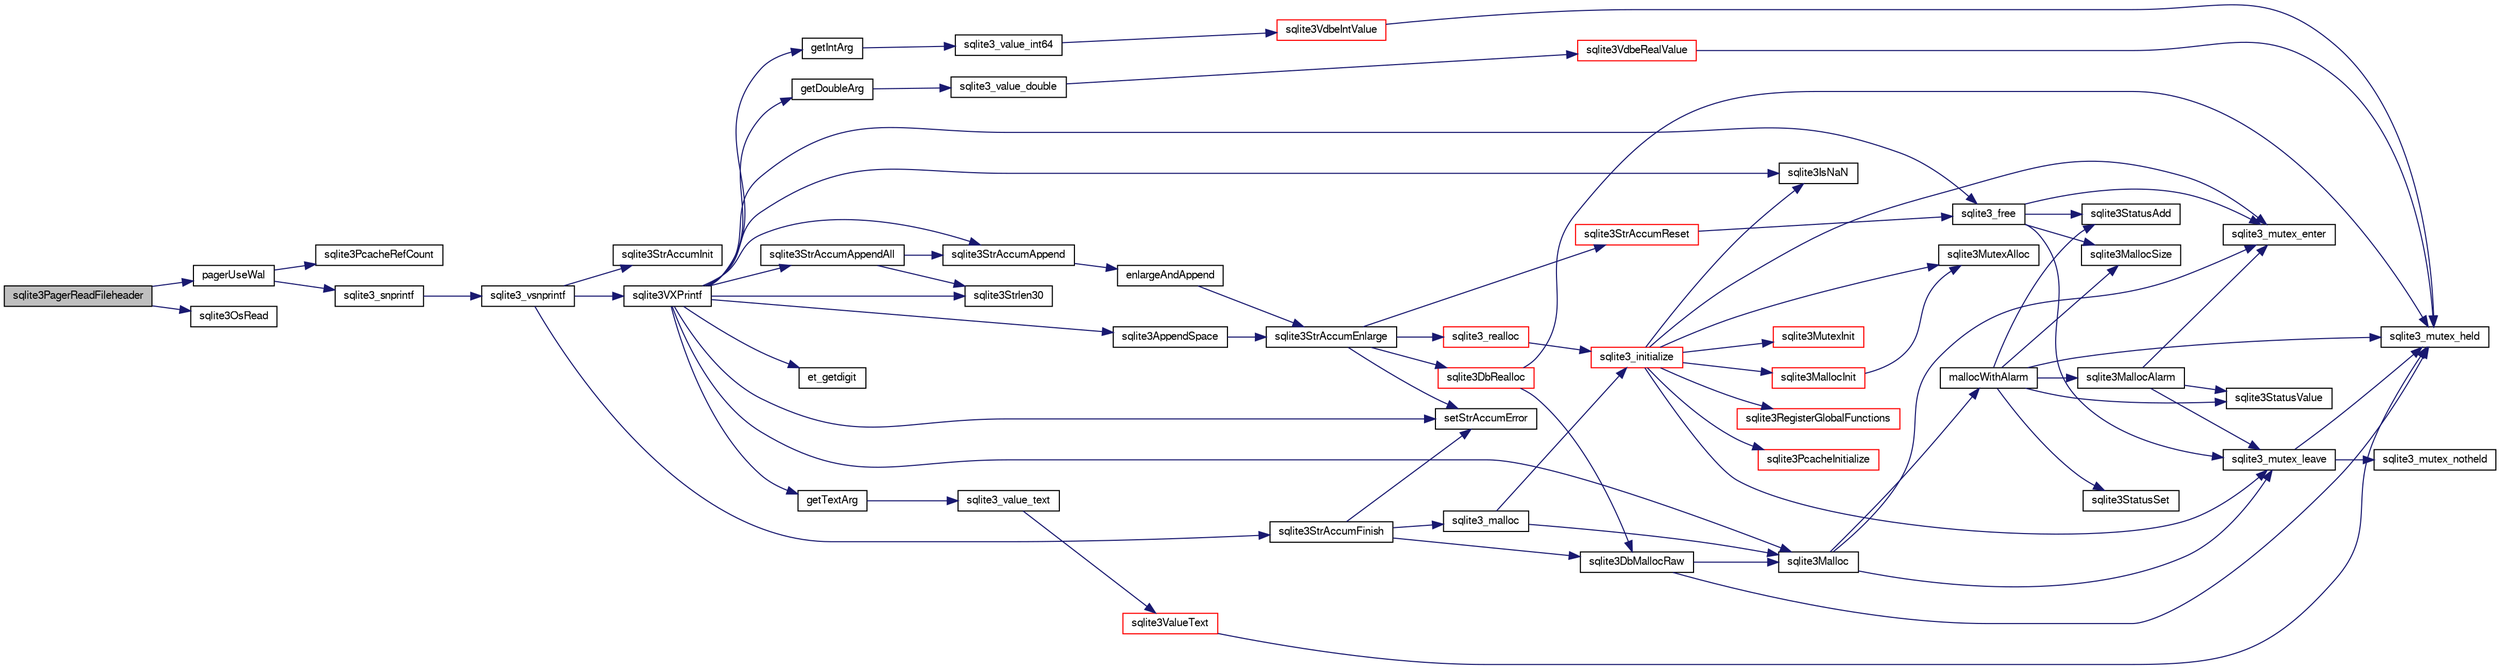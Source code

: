 digraph "sqlite3PagerReadFileheader"
{
  edge [fontname="FreeSans",fontsize="10",labelfontname="FreeSans",labelfontsize="10"];
  node [fontname="FreeSans",fontsize="10",shape=record];
  rankdir="LR";
  Node634989 [label="sqlite3PagerReadFileheader",height=0.2,width=0.4,color="black", fillcolor="grey75", style="filled", fontcolor="black"];
  Node634989 -> Node634990 [color="midnightblue",fontsize="10",style="solid",fontname="FreeSans"];
  Node634990 [label="pagerUseWal",height=0.2,width=0.4,color="black", fillcolor="white", style="filled",URL="$sqlite3_8c.html#a31def80bfe1de9284d635ba190a5eb68"];
  Node634990 -> Node634991 [color="midnightblue",fontsize="10",style="solid",fontname="FreeSans"];
  Node634991 [label="sqlite3PcacheRefCount",height=0.2,width=0.4,color="black", fillcolor="white", style="filled",URL="$sqlite3_8c.html#adee2536d23ec9628e0883ccab03b3429"];
  Node634990 -> Node634992 [color="midnightblue",fontsize="10",style="solid",fontname="FreeSans"];
  Node634992 [label="sqlite3_snprintf",height=0.2,width=0.4,color="black", fillcolor="white", style="filled",URL="$sqlite3_8c.html#aa2695a752e971577f5784122f2013c40"];
  Node634992 -> Node634993 [color="midnightblue",fontsize="10",style="solid",fontname="FreeSans"];
  Node634993 [label="sqlite3_vsnprintf",height=0.2,width=0.4,color="black", fillcolor="white", style="filled",URL="$sqlite3_8c.html#a0862c03aea71d62847e452aa655add42"];
  Node634993 -> Node634994 [color="midnightblue",fontsize="10",style="solid",fontname="FreeSans"];
  Node634994 [label="sqlite3StrAccumInit",height=0.2,width=0.4,color="black", fillcolor="white", style="filled",URL="$sqlite3_8c.html#aabf95e113b9d54d519cd15a56215f560"];
  Node634993 -> Node634995 [color="midnightblue",fontsize="10",style="solid",fontname="FreeSans"];
  Node634995 [label="sqlite3VXPrintf",height=0.2,width=0.4,color="black", fillcolor="white", style="filled",URL="$sqlite3_8c.html#a63c25806c9bd4a2b76f9a0eb232c6bde"];
  Node634995 -> Node634996 [color="midnightblue",fontsize="10",style="solid",fontname="FreeSans"];
  Node634996 [label="sqlite3StrAccumAppend",height=0.2,width=0.4,color="black", fillcolor="white", style="filled",URL="$sqlite3_8c.html#a56664fa33def33c5a5245b623441d5e0"];
  Node634996 -> Node634997 [color="midnightblue",fontsize="10",style="solid",fontname="FreeSans"];
  Node634997 [label="enlargeAndAppend",height=0.2,width=0.4,color="black", fillcolor="white", style="filled",URL="$sqlite3_8c.html#a25b21e61dc0883d849890eaa8a18088a"];
  Node634997 -> Node634998 [color="midnightblue",fontsize="10",style="solid",fontname="FreeSans"];
  Node634998 [label="sqlite3StrAccumEnlarge",height=0.2,width=0.4,color="black", fillcolor="white", style="filled",URL="$sqlite3_8c.html#a38976500a97c69d65086eeccca82dd96"];
  Node634998 -> Node634999 [color="midnightblue",fontsize="10",style="solid",fontname="FreeSans"];
  Node634999 [label="setStrAccumError",height=0.2,width=0.4,color="black", fillcolor="white", style="filled",URL="$sqlite3_8c.html#a3dc479a1fc8ba1ab8edfe51f8a0b102c"];
  Node634998 -> Node635000 [color="midnightblue",fontsize="10",style="solid",fontname="FreeSans"];
  Node635000 [label="sqlite3StrAccumReset",height=0.2,width=0.4,color="red", fillcolor="white", style="filled",URL="$sqlite3_8c.html#ad7e70f4ec9d2fa3a63a371e2c7c555d8"];
  Node635000 -> Node635007 [color="midnightblue",fontsize="10",style="solid",fontname="FreeSans"];
  Node635007 [label="sqlite3_free",height=0.2,width=0.4,color="black", fillcolor="white", style="filled",URL="$sqlite3_8c.html#a6552349e36a8a691af5487999ab09519"];
  Node635007 -> Node635008 [color="midnightblue",fontsize="10",style="solid",fontname="FreeSans"];
  Node635008 [label="sqlite3_mutex_enter",height=0.2,width=0.4,color="black", fillcolor="white", style="filled",URL="$sqlite3_8c.html#a1c12cde690bd89f104de5cbad12a6bf5"];
  Node635007 -> Node635009 [color="midnightblue",fontsize="10",style="solid",fontname="FreeSans"];
  Node635009 [label="sqlite3StatusAdd",height=0.2,width=0.4,color="black", fillcolor="white", style="filled",URL="$sqlite3_8c.html#afa029f93586aeab4cc85360905dae9cd"];
  Node635007 -> Node635005 [color="midnightblue",fontsize="10",style="solid",fontname="FreeSans"];
  Node635005 [label="sqlite3MallocSize",height=0.2,width=0.4,color="black", fillcolor="white", style="filled",URL="$sqlite3_8c.html#acf5d2a5f35270bafb050bd2def576955"];
  Node635007 -> Node635010 [color="midnightblue",fontsize="10",style="solid",fontname="FreeSans"];
  Node635010 [label="sqlite3_mutex_leave",height=0.2,width=0.4,color="black", fillcolor="white", style="filled",URL="$sqlite3_8c.html#a5838d235601dbd3c1fa993555c6bcc93"];
  Node635010 -> Node635002 [color="midnightblue",fontsize="10",style="solid",fontname="FreeSans"];
  Node635002 [label="sqlite3_mutex_held",height=0.2,width=0.4,color="black", fillcolor="white", style="filled",URL="$sqlite3_8c.html#acf77da68932b6bc163c5e68547ecc3e7"];
  Node635010 -> Node635011 [color="midnightblue",fontsize="10",style="solid",fontname="FreeSans"];
  Node635011 [label="sqlite3_mutex_notheld",height=0.2,width=0.4,color="black", fillcolor="white", style="filled",URL="$sqlite3_8c.html#a83967c837c1c000d3b5adcfaa688f5dc"];
  Node634998 -> Node635012 [color="midnightblue",fontsize="10",style="solid",fontname="FreeSans"];
  Node635012 [label="sqlite3DbRealloc",height=0.2,width=0.4,color="red", fillcolor="white", style="filled",URL="$sqlite3_8c.html#ae028f4902a9d29bcaf310ff289ee87dc"];
  Node635012 -> Node635002 [color="midnightblue",fontsize="10",style="solid",fontname="FreeSans"];
  Node635012 -> Node635013 [color="midnightblue",fontsize="10",style="solid",fontname="FreeSans"];
  Node635013 [label="sqlite3DbMallocRaw",height=0.2,width=0.4,color="black", fillcolor="white", style="filled",URL="$sqlite3_8c.html#abbe8be0cf7175e11ddc3e2218fad924e"];
  Node635013 -> Node635002 [color="midnightblue",fontsize="10",style="solid",fontname="FreeSans"];
  Node635013 -> Node635014 [color="midnightblue",fontsize="10",style="solid",fontname="FreeSans"];
  Node635014 [label="sqlite3Malloc",height=0.2,width=0.4,color="black", fillcolor="white", style="filled",URL="$sqlite3_8c.html#a361a2eaa846b1885f123abe46f5d8b2b"];
  Node635014 -> Node635008 [color="midnightblue",fontsize="10",style="solid",fontname="FreeSans"];
  Node635014 -> Node635015 [color="midnightblue",fontsize="10",style="solid",fontname="FreeSans"];
  Node635015 [label="mallocWithAlarm",height=0.2,width=0.4,color="black", fillcolor="white", style="filled",URL="$sqlite3_8c.html#ab070d5cf8e48ec8a6a43cf025d48598b"];
  Node635015 -> Node635002 [color="midnightblue",fontsize="10",style="solid",fontname="FreeSans"];
  Node635015 -> Node635016 [color="midnightblue",fontsize="10",style="solid",fontname="FreeSans"];
  Node635016 [label="sqlite3StatusSet",height=0.2,width=0.4,color="black", fillcolor="white", style="filled",URL="$sqlite3_8c.html#afec7586c01fcb5ea17dc9d7725a589d9"];
  Node635015 -> Node635017 [color="midnightblue",fontsize="10",style="solid",fontname="FreeSans"];
  Node635017 [label="sqlite3StatusValue",height=0.2,width=0.4,color="black", fillcolor="white", style="filled",URL="$sqlite3_8c.html#a30b8ac296c6e200c1fa57708d52c6ef6"];
  Node635015 -> Node635018 [color="midnightblue",fontsize="10",style="solid",fontname="FreeSans"];
  Node635018 [label="sqlite3MallocAlarm",height=0.2,width=0.4,color="black", fillcolor="white", style="filled",URL="$sqlite3_8c.html#ada66988e8471d1198f3219c062377508"];
  Node635018 -> Node635017 [color="midnightblue",fontsize="10",style="solid",fontname="FreeSans"];
  Node635018 -> Node635010 [color="midnightblue",fontsize="10",style="solid",fontname="FreeSans"];
  Node635018 -> Node635008 [color="midnightblue",fontsize="10",style="solid",fontname="FreeSans"];
  Node635015 -> Node635005 [color="midnightblue",fontsize="10",style="solid",fontname="FreeSans"];
  Node635015 -> Node635009 [color="midnightblue",fontsize="10",style="solid",fontname="FreeSans"];
  Node635014 -> Node635010 [color="midnightblue",fontsize="10",style="solid",fontname="FreeSans"];
  Node634998 -> Node635193 [color="midnightblue",fontsize="10",style="solid",fontname="FreeSans"];
  Node635193 [label="sqlite3_realloc",height=0.2,width=0.4,color="red", fillcolor="white", style="filled",URL="$sqlite3_8c.html#a822d9e42f6ab4b2ec803f311aeb9618d"];
  Node635193 -> Node635020 [color="midnightblue",fontsize="10",style="solid",fontname="FreeSans"];
  Node635020 [label="sqlite3_initialize",height=0.2,width=0.4,color="red", fillcolor="white", style="filled",URL="$sqlite3_8c.html#ab0c0ee2d5d4cf8b28e9572296a8861df"];
  Node635020 -> Node635021 [color="midnightblue",fontsize="10",style="solid",fontname="FreeSans"];
  Node635021 [label="sqlite3MutexInit",height=0.2,width=0.4,color="red", fillcolor="white", style="filled",URL="$sqlite3_8c.html#a7906afcdd1cdb3d0007eb932398a1158"];
  Node635020 -> Node635039 [color="midnightblue",fontsize="10",style="solid",fontname="FreeSans"];
  Node635039 [label="sqlite3MutexAlloc",height=0.2,width=0.4,color="black", fillcolor="white", style="filled",URL="$sqlite3_8c.html#a0e3f432ee581f6876b590e7ad7e84e19"];
  Node635020 -> Node635008 [color="midnightblue",fontsize="10",style="solid",fontname="FreeSans"];
  Node635020 -> Node635040 [color="midnightblue",fontsize="10",style="solid",fontname="FreeSans"];
  Node635040 [label="sqlite3MallocInit",height=0.2,width=0.4,color="red", fillcolor="white", style="filled",URL="$sqlite3_8c.html#a9e06f9e7cad0d83ce80ab493c9533552"];
  Node635040 -> Node635039 [color="midnightblue",fontsize="10",style="solid",fontname="FreeSans"];
  Node635020 -> Node635010 [color="midnightblue",fontsize="10",style="solid",fontname="FreeSans"];
  Node635020 -> Node635083 [color="midnightblue",fontsize="10",style="solid",fontname="FreeSans"];
  Node635083 [label="sqlite3RegisterGlobalFunctions",height=0.2,width=0.4,color="red", fillcolor="white", style="filled",URL="$sqlite3_8c.html#a9f75bd111010f29e1b8d74344473c4ec"];
  Node635020 -> Node635261 [color="midnightblue",fontsize="10",style="solid",fontname="FreeSans"];
  Node635261 [label="sqlite3PcacheInitialize",height=0.2,width=0.4,color="red", fillcolor="white", style="filled",URL="$sqlite3_8c.html#a2902c61ddc88bea002c4d69fe4052b1f"];
  Node635020 -> Node635161 [color="midnightblue",fontsize="10",style="solid",fontname="FreeSans"];
  Node635161 [label="sqlite3IsNaN",height=0.2,width=0.4,color="black", fillcolor="white", style="filled",URL="$sqlite3_8c.html#aed4d78203877c3486765ccbc7feebb50"];
  Node634995 -> Node635268 [color="midnightblue",fontsize="10",style="solid",fontname="FreeSans"];
  Node635268 [label="getIntArg",height=0.2,width=0.4,color="black", fillcolor="white", style="filled",URL="$sqlite3_8c.html#abff258963dbd9205fb299851a64c67be"];
  Node635268 -> Node635152 [color="midnightblue",fontsize="10",style="solid",fontname="FreeSans"];
  Node635152 [label="sqlite3_value_int64",height=0.2,width=0.4,color="black", fillcolor="white", style="filled",URL="$sqlite3_8c.html#ab38d8627f4750672e72712df0b709e0d"];
  Node635152 -> Node635140 [color="midnightblue",fontsize="10",style="solid",fontname="FreeSans"];
  Node635140 [label="sqlite3VdbeIntValue",height=0.2,width=0.4,color="red", fillcolor="white", style="filled",URL="$sqlite3_8c.html#a3dc28e3bfdbecf81633c3697a3aacd45"];
  Node635140 -> Node635002 [color="midnightblue",fontsize="10",style="solid",fontname="FreeSans"];
  Node634995 -> Node635014 [color="midnightblue",fontsize="10",style="solid",fontname="FreeSans"];
  Node634995 -> Node634999 [color="midnightblue",fontsize="10",style="solid",fontname="FreeSans"];
  Node634995 -> Node635269 [color="midnightblue",fontsize="10",style="solid",fontname="FreeSans"];
  Node635269 [label="getDoubleArg",height=0.2,width=0.4,color="black", fillcolor="white", style="filled",URL="$sqlite3_8c.html#a1cf25120072c85bd261983b24c12c3d9"];
  Node635269 -> Node635156 [color="midnightblue",fontsize="10",style="solid",fontname="FreeSans"];
  Node635156 [label="sqlite3_value_double",height=0.2,width=0.4,color="black", fillcolor="white", style="filled",URL="$sqlite3_8c.html#a3e50c1a2dd484a8b6911c9d163816b88"];
  Node635156 -> Node635157 [color="midnightblue",fontsize="10",style="solid",fontname="FreeSans"];
  Node635157 [label="sqlite3VdbeRealValue",height=0.2,width=0.4,color="red", fillcolor="white", style="filled",URL="$sqlite3_8c.html#a5bf943a4f9a5516911b3bc610e3d64e0"];
  Node635157 -> Node635002 [color="midnightblue",fontsize="10",style="solid",fontname="FreeSans"];
  Node634995 -> Node635161 [color="midnightblue",fontsize="10",style="solid",fontname="FreeSans"];
  Node634995 -> Node635081 [color="midnightblue",fontsize="10",style="solid",fontname="FreeSans"];
  Node635081 [label="sqlite3Strlen30",height=0.2,width=0.4,color="black", fillcolor="white", style="filled",URL="$sqlite3_8c.html#a3dcd80ba41f1a308193dee74857b62a7"];
  Node634995 -> Node635270 [color="midnightblue",fontsize="10",style="solid",fontname="FreeSans"];
  Node635270 [label="et_getdigit",height=0.2,width=0.4,color="black", fillcolor="white", style="filled",URL="$sqlite3_8c.html#a40c5a308749ad07cc2397a53e081bff0"];
  Node634995 -> Node635271 [color="midnightblue",fontsize="10",style="solid",fontname="FreeSans"];
  Node635271 [label="getTextArg",height=0.2,width=0.4,color="black", fillcolor="white", style="filled",URL="$sqlite3_8c.html#afbb41850423ef20071cefaab0431e04d"];
  Node635271 -> Node635086 [color="midnightblue",fontsize="10",style="solid",fontname="FreeSans"];
  Node635086 [label="sqlite3_value_text",height=0.2,width=0.4,color="black", fillcolor="white", style="filled",URL="$sqlite3_8c.html#aef2ace3239e6dd59c74110faa70f8171"];
  Node635086 -> Node635087 [color="midnightblue",fontsize="10",style="solid",fontname="FreeSans"];
  Node635087 [label="sqlite3ValueText",height=0.2,width=0.4,color="red", fillcolor="white", style="filled",URL="$sqlite3_8c.html#ad567a94e52d1adf81f4857fdba00a59b"];
  Node635087 -> Node635002 [color="midnightblue",fontsize="10",style="solid",fontname="FreeSans"];
  Node634995 -> Node635272 [color="midnightblue",fontsize="10",style="solid",fontname="FreeSans"];
  Node635272 [label="sqlite3StrAccumAppendAll",height=0.2,width=0.4,color="black", fillcolor="white", style="filled",URL="$sqlite3_8c.html#acaf8f3e4f99a3c3a4a77e9c987547289"];
  Node635272 -> Node634996 [color="midnightblue",fontsize="10",style="solid",fontname="FreeSans"];
  Node635272 -> Node635081 [color="midnightblue",fontsize="10",style="solid",fontname="FreeSans"];
  Node634995 -> Node635273 [color="midnightblue",fontsize="10",style="solid",fontname="FreeSans"];
  Node635273 [label="sqlite3AppendSpace",height=0.2,width=0.4,color="black", fillcolor="white", style="filled",URL="$sqlite3_8c.html#aefd38a5afc0020d4a93855c3ee7c63a8"];
  Node635273 -> Node634998 [color="midnightblue",fontsize="10",style="solid",fontname="FreeSans"];
  Node634995 -> Node635007 [color="midnightblue",fontsize="10",style="solid",fontname="FreeSans"];
  Node634993 -> Node635045 [color="midnightblue",fontsize="10",style="solid",fontname="FreeSans"];
  Node635045 [label="sqlite3StrAccumFinish",height=0.2,width=0.4,color="black", fillcolor="white", style="filled",URL="$sqlite3_8c.html#adb7f26b10ac1b847db6f000ef4c2e2ba"];
  Node635045 -> Node635013 [color="midnightblue",fontsize="10",style="solid",fontname="FreeSans"];
  Node635045 -> Node635046 [color="midnightblue",fontsize="10",style="solid",fontname="FreeSans"];
  Node635046 [label="sqlite3_malloc",height=0.2,width=0.4,color="black", fillcolor="white", style="filled",URL="$sqlite3_8c.html#ac79dba55fc32b6a840cf5a9769bce7cd"];
  Node635046 -> Node635020 [color="midnightblue",fontsize="10",style="solid",fontname="FreeSans"];
  Node635046 -> Node635014 [color="midnightblue",fontsize="10",style="solid",fontname="FreeSans"];
  Node635045 -> Node634999 [color="midnightblue",fontsize="10",style="solid",fontname="FreeSans"];
  Node634989 -> Node635274 [color="midnightblue",fontsize="10",style="solid",fontname="FreeSans"];
  Node635274 [label="sqlite3OsRead",height=0.2,width=0.4,color="black", fillcolor="white", style="filled",URL="$sqlite3_8c.html#a98ef6b5ed82299d2efc0b5f9e41c877d"];
}
